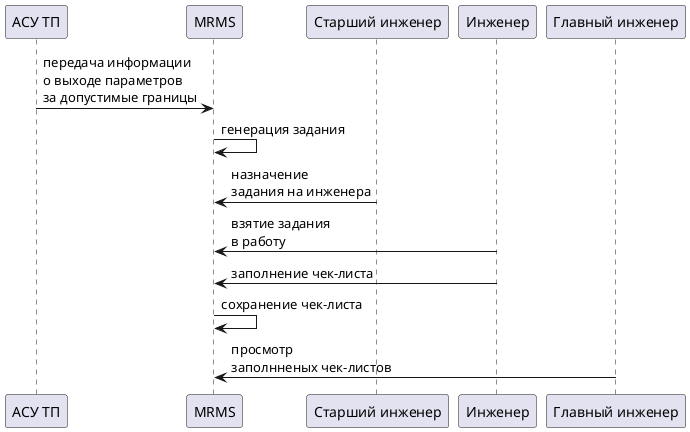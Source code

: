 @startuml common-flow

"АСУ ТП" as asutp -> MRMS : передача информации\nо выходе параметров\nза допустимые границы
MRMS -> MRMS : генерация задания
"Старший инженер" as senior -> MRMS : назначение\nзадания на инженера
"Инженер" as engineer -> MRMS : взятие задания\nв работу
"Инженер" as engineer -> MRMS : заполнение чек-листа
MRMS -> MRMS : сохранение чек-листа
"Главный инженер" as superviser -> MRMS : просмотр\nзаполнненых чек-листов

@enduml